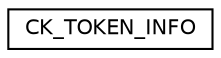 digraph "Graphical Class Hierarchy"
{
  edge [fontname="Helvetica",fontsize="10",labelfontname="Helvetica",labelfontsize="10"];
  node [fontname="Helvetica",fontsize="10",shape=record];
  rankdir="LR";
  Node0 [label="CK_TOKEN_INFO",height=0.2,width=0.4,color="black", fillcolor="white", style="filled",URL="$struct_c_k___t_o_k_e_n___i_n_f_o.html"];
}
